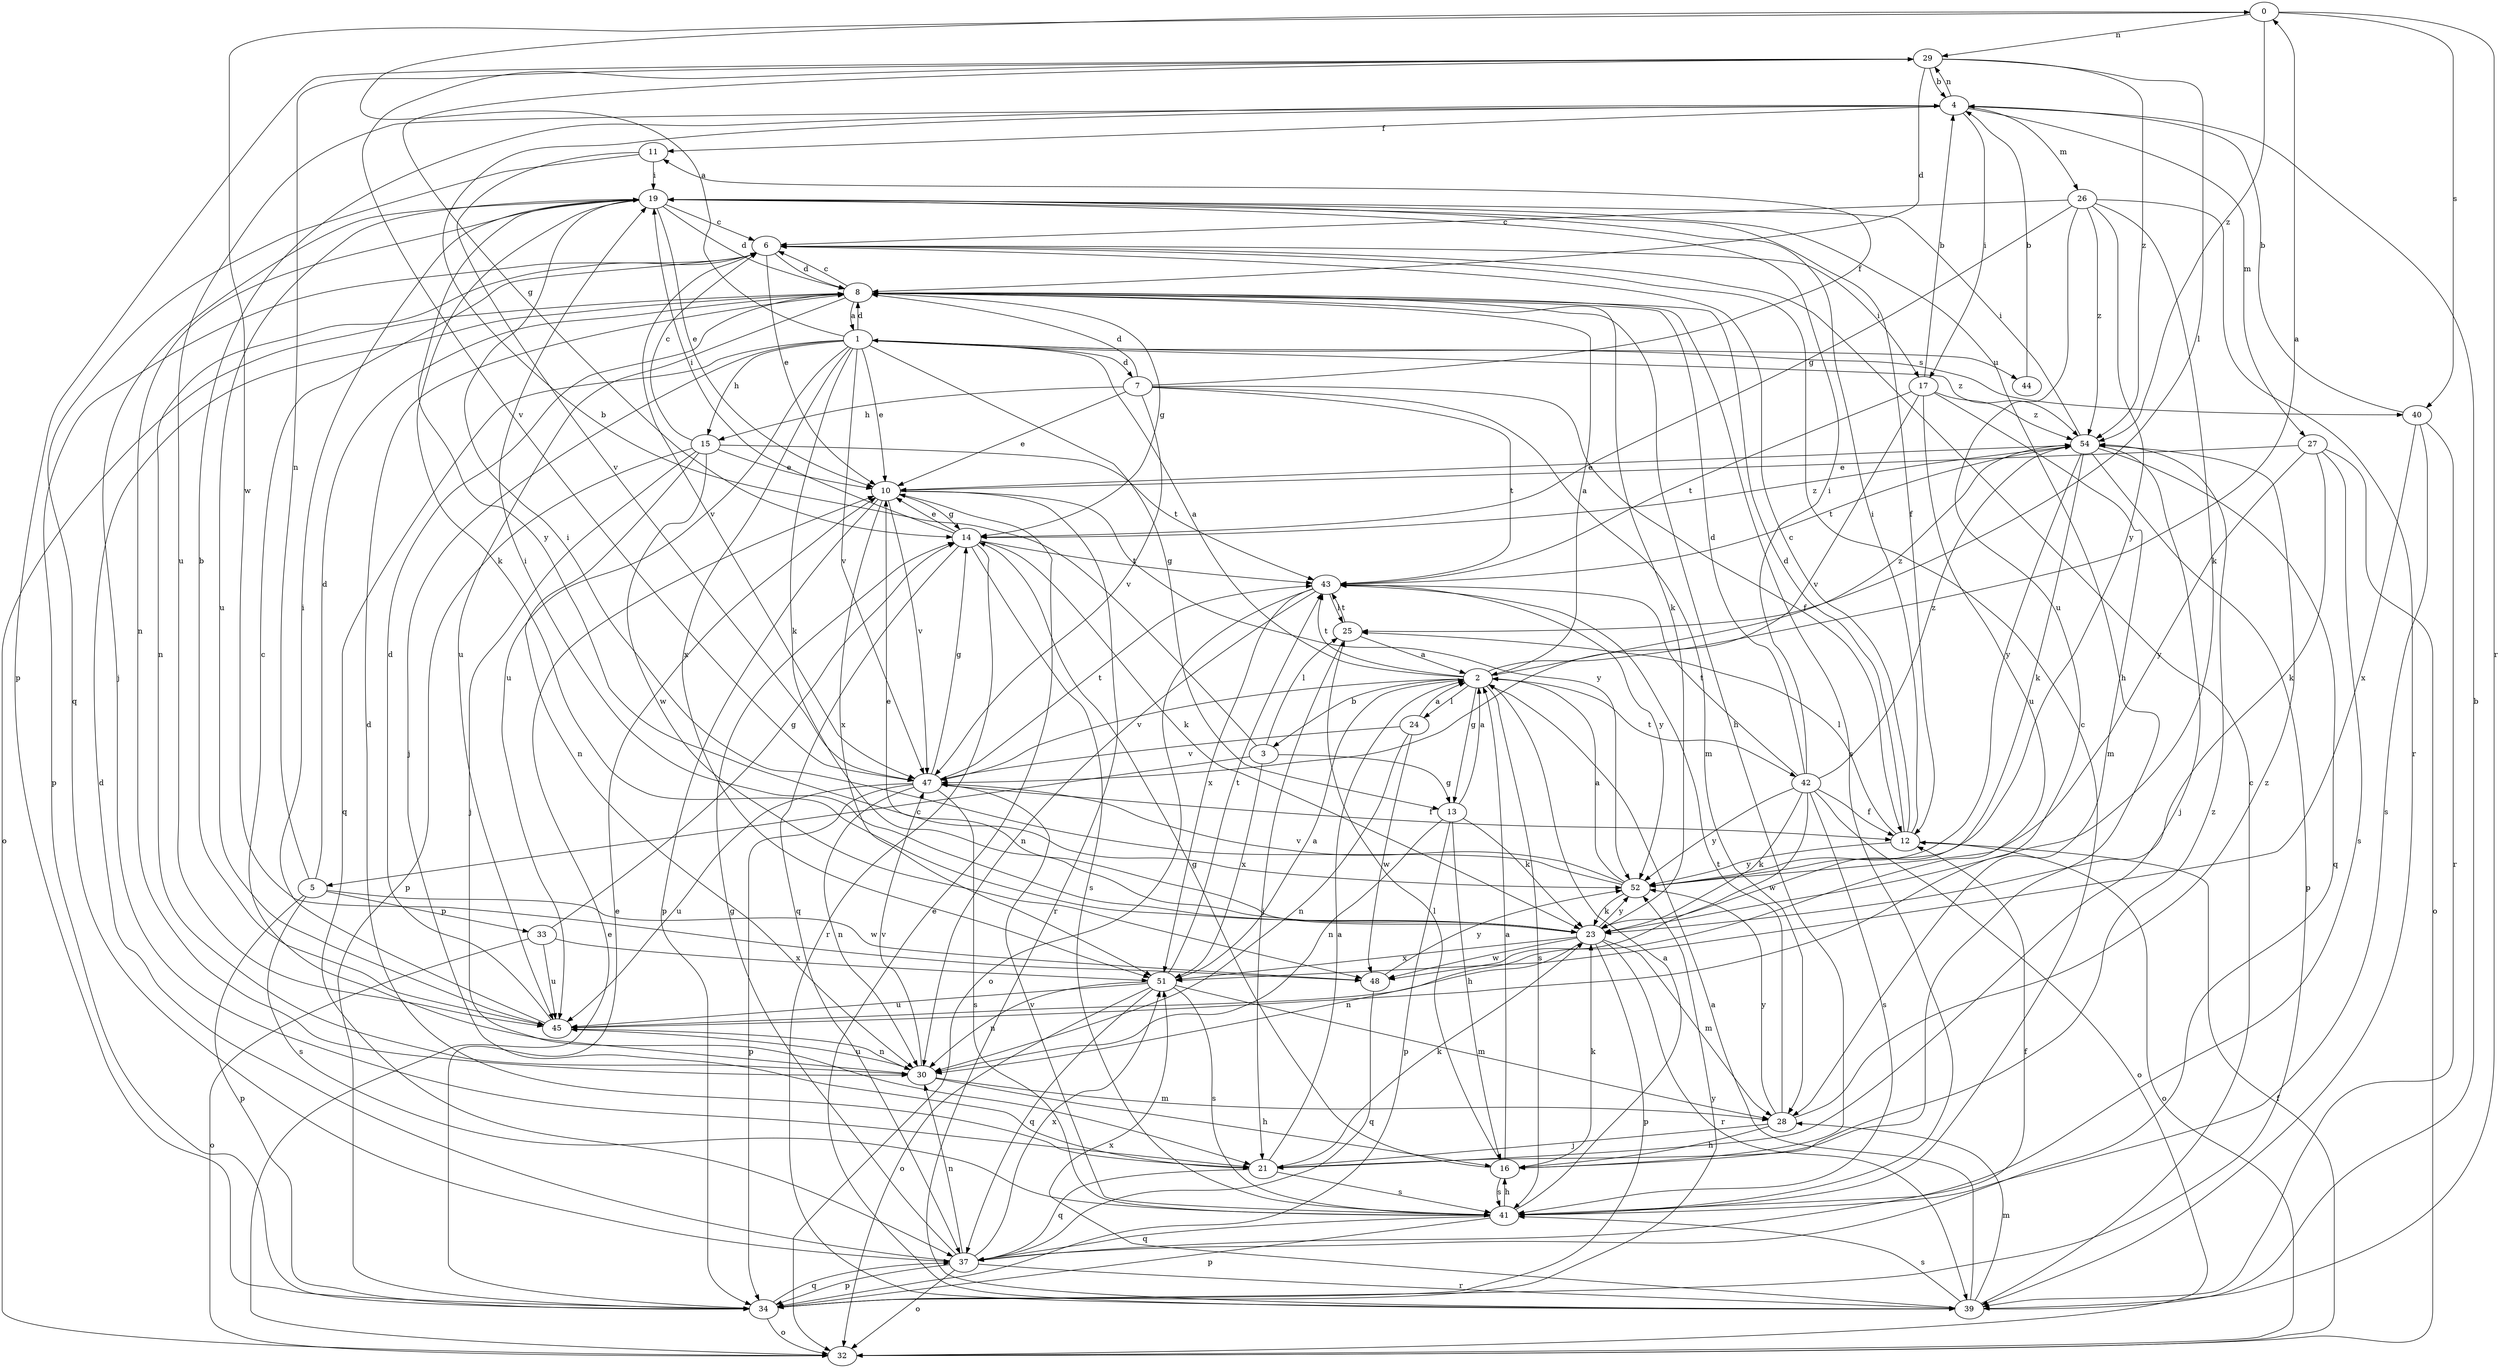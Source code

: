 strict digraph  {
0;
1;
2;
3;
4;
5;
6;
7;
8;
10;
11;
12;
13;
14;
15;
16;
17;
19;
21;
23;
24;
25;
26;
27;
28;
29;
30;
32;
33;
34;
37;
39;
40;
41;
42;
43;
44;
45;
47;
48;
51;
52;
54;
0 -> 29  [label=n];
0 -> 39  [label=r];
0 -> 40  [label=s];
0 -> 48  [label=w];
0 -> 54  [label=z];
1 -> 0  [label=a];
1 -> 7  [label=d];
1 -> 8  [label=d];
1 -> 10  [label=e];
1 -> 13  [label=g];
1 -> 15  [label=h];
1 -> 21  [label=j];
1 -> 23  [label=k];
1 -> 37  [label=q];
1 -> 40  [label=s];
1 -> 44  [label=u];
1 -> 45  [label=u];
1 -> 47  [label=v];
1 -> 51  [label=x];
1 -> 54  [label=z];
2 -> 0  [label=a];
2 -> 1  [label=a];
2 -> 3  [label=b];
2 -> 13  [label=g];
2 -> 24  [label=l];
2 -> 41  [label=s];
2 -> 42  [label=t];
2 -> 43  [label=t];
2 -> 47  [label=v];
2 -> 54  [label=z];
3 -> 4  [label=b];
3 -> 5  [label=c];
3 -> 13  [label=g];
3 -> 25  [label=l];
3 -> 51  [label=x];
4 -> 11  [label=f];
4 -> 17  [label=i];
4 -> 26  [label=m];
4 -> 27  [label=m];
4 -> 29  [label=n];
4 -> 45  [label=u];
5 -> 8  [label=d];
5 -> 29  [label=n];
5 -> 33  [label=p];
5 -> 34  [label=p];
5 -> 41  [label=s];
5 -> 48  [label=w];
6 -> 8  [label=d];
6 -> 10  [label=e];
6 -> 17  [label=i];
6 -> 30  [label=n];
6 -> 34  [label=p];
6 -> 47  [label=v];
7 -> 8  [label=d];
7 -> 10  [label=e];
7 -> 11  [label=f];
7 -> 12  [label=f];
7 -> 15  [label=h];
7 -> 28  [label=m];
7 -> 43  [label=t];
7 -> 47  [label=v];
8 -> 1  [label=a];
8 -> 2  [label=a];
8 -> 6  [label=c];
8 -> 14  [label=g];
8 -> 16  [label=h];
8 -> 23  [label=k];
8 -> 32  [label=o];
8 -> 41  [label=s];
8 -> 45  [label=u];
10 -> 14  [label=g];
10 -> 34  [label=p];
10 -> 39  [label=r];
10 -> 47  [label=v];
10 -> 51  [label=x];
10 -> 52  [label=y];
11 -> 19  [label=i];
11 -> 37  [label=q];
11 -> 47  [label=v];
12 -> 6  [label=c];
12 -> 8  [label=d];
12 -> 19  [label=i];
12 -> 25  [label=l];
12 -> 32  [label=o];
12 -> 52  [label=y];
13 -> 2  [label=a];
13 -> 16  [label=h];
13 -> 23  [label=k];
13 -> 30  [label=n];
13 -> 34  [label=p];
14 -> 10  [label=e];
14 -> 19  [label=i];
14 -> 23  [label=k];
14 -> 37  [label=q];
14 -> 39  [label=r];
14 -> 41  [label=s];
14 -> 43  [label=t];
14 -> 54  [label=z];
15 -> 6  [label=c];
15 -> 10  [label=e];
15 -> 21  [label=j];
15 -> 30  [label=n];
15 -> 34  [label=p];
15 -> 43  [label=t];
15 -> 48  [label=w];
16 -> 2  [label=a];
16 -> 14  [label=g];
16 -> 23  [label=k];
16 -> 25  [label=l];
16 -> 41  [label=s];
17 -> 4  [label=b];
17 -> 28  [label=m];
17 -> 43  [label=t];
17 -> 45  [label=u];
17 -> 47  [label=v];
17 -> 54  [label=z];
19 -> 6  [label=c];
19 -> 8  [label=d];
19 -> 10  [label=e];
19 -> 12  [label=f];
19 -> 16  [label=h];
19 -> 21  [label=j];
19 -> 23  [label=k];
19 -> 30  [label=n];
19 -> 45  [label=u];
19 -> 52  [label=y];
21 -> 2  [label=a];
21 -> 8  [label=d];
21 -> 23  [label=k];
21 -> 37  [label=q];
21 -> 41  [label=s];
21 -> 54  [label=z];
23 -> 10  [label=e];
23 -> 19  [label=i];
23 -> 28  [label=m];
23 -> 30  [label=n];
23 -> 34  [label=p];
23 -> 39  [label=r];
23 -> 48  [label=w];
23 -> 51  [label=x];
23 -> 52  [label=y];
24 -> 2  [label=a];
24 -> 30  [label=n];
24 -> 47  [label=v];
24 -> 48  [label=w];
25 -> 2  [label=a];
25 -> 21  [label=j];
25 -> 43  [label=t];
26 -> 6  [label=c];
26 -> 14  [label=g];
26 -> 23  [label=k];
26 -> 39  [label=r];
26 -> 45  [label=u];
26 -> 52  [label=y];
26 -> 54  [label=z];
27 -> 10  [label=e];
27 -> 23  [label=k];
27 -> 32  [label=o];
27 -> 41  [label=s];
27 -> 52  [label=y];
28 -> 16  [label=h];
28 -> 21  [label=j];
28 -> 43  [label=t];
28 -> 52  [label=y];
28 -> 54  [label=z];
29 -> 4  [label=b];
29 -> 8  [label=d];
29 -> 14  [label=g];
29 -> 25  [label=l];
29 -> 34  [label=p];
29 -> 47  [label=v];
29 -> 54  [label=z];
30 -> 6  [label=c];
30 -> 16  [label=h];
30 -> 28  [label=m];
30 -> 45  [label=u];
30 -> 47  [label=v];
32 -> 10  [label=e];
32 -> 12  [label=f];
33 -> 14  [label=g];
33 -> 32  [label=o];
33 -> 45  [label=u];
33 -> 51  [label=x];
34 -> 10  [label=e];
34 -> 32  [label=o];
34 -> 37  [label=q];
34 -> 52  [label=y];
37 -> 8  [label=d];
37 -> 12  [label=f];
37 -> 14  [label=g];
37 -> 30  [label=n];
37 -> 32  [label=o];
37 -> 34  [label=p];
37 -> 39  [label=r];
37 -> 51  [label=x];
39 -> 2  [label=a];
39 -> 4  [label=b];
39 -> 6  [label=c];
39 -> 10  [label=e];
39 -> 28  [label=m];
39 -> 41  [label=s];
39 -> 51  [label=x];
40 -> 4  [label=b];
40 -> 39  [label=r];
40 -> 41  [label=s];
40 -> 51  [label=x];
41 -> 2  [label=a];
41 -> 6  [label=c];
41 -> 16  [label=h];
41 -> 34  [label=p];
41 -> 37  [label=q];
41 -> 47  [label=v];
42 -> 8  [label=d];
42 -> 12  [label=f];
42 -> 19  [label=i];
42 -> 23  [label=k];
42 -> 32  [label=o];
42 -> 41  [label=s];
42 -> 43  [label=t];
42 -> 48  [label=w];
42 -> 52  [label=y];
42 -> 54  [label=z];
43 -> 25  [label=l];
43 -> 30  [label=n];
43 -> 32  [label=o];
43 -> 51  [label=x];
43 -> 52  [label=y];
44 -> 4  [label=b];
45 -> 4  [label=b];
45 -> 8  [label=d];
45 -> 19  [label=i];
45 -> 30  [label=n];
47 -> 12  [label=f];
47 -> 14  [label=g];
47 -> 30  [label=n];
47 -> 34  [label=p];
47 -> 41  [label=s];
47 -> 43  [label=t];
47 -> 45  [label=u];
48 -> 37  [label=q];
48 -> 52  [label=y];
51 -> 2  [label=a];
51 -> 28  [label=m];
51 -> 30  [label=n];
51 -> 32  [label=o];
51 -> 37  [label=q];
51 -> 41  [label=s];
51 -> 43  [label=t];
51 -> 45  [label=u];
52 -> 2  [label=a];
52 -> 19  [label=i];
52 -> 23  [label=k];
52 -> 47  [label=v];
54 -> 10  [label=e];
54 -> 19  [label=i];
54 -> 21  [label=j];
54 -> 23  [label=k];
54 -> 34  [label=p];
54 -> 37  [label=q];
54 -> 43  [label=t];
54 -> 52  [label=y];
}
